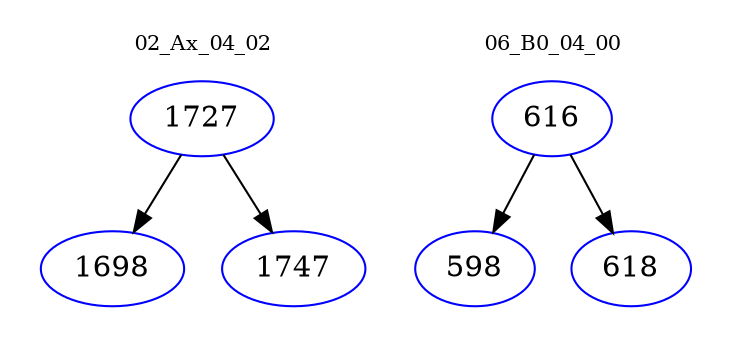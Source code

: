 digraph{
subgraph cluster_0 {
color = white
label = "02_Ax_04_02";
fontsize=10;
T0_1727 [label="1727", color="blue"]
T0_1727 -> T0_1698 [color="black"]
T0_1698 [label="1698", color="blue"]
T0_1727 -> T0_1747 [color="black"]
T0_1747 [label="1747", color="blue"]
}
subgraph cluster_1 {
color = white
label = "06_B0_04_00";
fontsize=10;
T1_616 [label="616", color="blue"]
T1_616 -> T1_598 [color="black"]
T1_598 [label="598", color="blue"]
T1_616 -> T1_618 [color="black"]
T1_618 [label="618", color="blue"]
}
}

